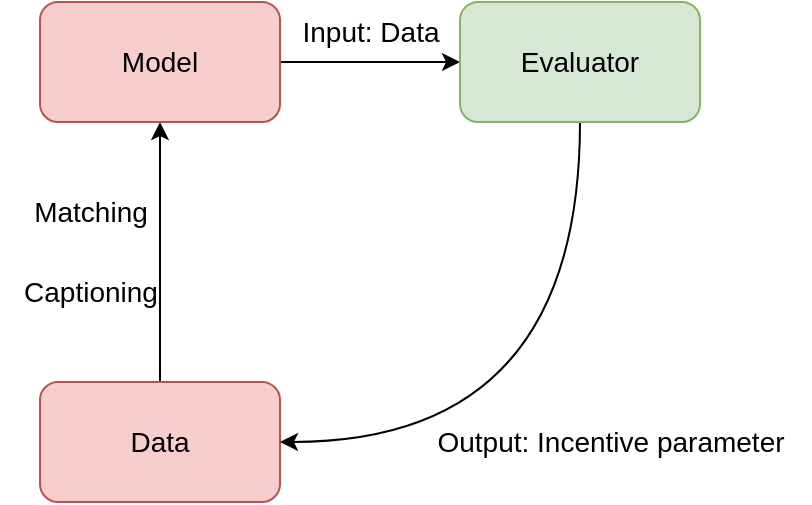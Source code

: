 <mxfile version="20.8.20" type="github">
  <diagram name="Page-1" id="81PzI7hiYP9P0uu7AQdv">
    <mxGraphModel dx="744" dy="419" grid="1" gridSize="10" guides="1" tooltips="1" connect="1" arrows="1" fold="1" page="1" pageScale="1" pageWidth="827" pageHeight="1169" math="0" shadow="0">
      <root>
        <mxCell id="0" />
        <mxCell id="1" parent="0" />
        <mxCell id="G0Rmt_5JlS5FrQioI-_1-4" style="edgeStyle=orthogonalEdgeStyle;rounded=0;orthogonalLoop=1;jettySize=auto;html=1;entryX=0.5;entryY=1;entryDx=0;entryDy=0;curved=1;fontSize=14;" edge="1" parent="1" source="G0Rmt_5JlS5FrQioI-_1-1" target="G0Rmt_5JlS5FrQioI-_1-2">
          <mxGeometry relative="1" as="geometry" />
        </mxCell>
        <mxCell id="G0Rmt_5JlS5FrQioI-_1-1" value="Data" style="rounded=1;whiteSpace=wrap;html=1;fillColor=#f8cecc;strokeColor=#b85450;fontSize=14;" vertex="1" parent="1">
          <mxGeometry x="160" y="470" width="120" height="60" as="geometry" />
        </mxCell>
        <mxCell id="G0Rmt_5JlS5FrQioI-_1-5" style="edgeStyle=orthogonalEdgeStyle;curved=1;rounded=0;orthogonalLoop=1;jettySize=auto;html=1;entryX=0;entryY=0.5;entryDx=0;entryDy=0;fontSize=14;" edge="1" parent="1" source="G0Rmt_5JlS5FrQioI-_1-2" target="G0Rmt_5JlS5FrQioI-_1-3">
          <mxGeometry relative="1" as="geometry" />
        </mxCell>
        <mxCell id="G0Rmt_5JlS5FrQioI-_1-2" value="Model" style="rounded=1;whiteSpace=wrap;html=1;fillColor=#f8cecc;strokeColor=#b85450;fontSize=14;" vertex="1" parent="1">
          <mxGeometry x="160" y="280" width="120" height="60" as="geometry" />
        </mxCell>
        <mxCell id="G0Rmt_5JlS5FrQioI-_1-6" style="edgeStyle=orthogonalEdgeStyle;curved=1;rounded=0;orthogonalLoop=1;jettySize=auto;html=1;entryX=1;entryY=0.5;entryDx=0;entryDy=0;exitX=0.5;exitY=1;exitDx=0;exitDy=0;fontSize=14;" edge="1" parent="1" source="G0Rmt_5JlS5FrQioI-_1-3" target="G0Rmt_5JlS5FrQioI-_1-1">
          <mxGeometry relative="1" as="geometry" />
        </mxCell>
        <mxCell id="G0Rmt_5JlS5FrQioI-_1-3" value="Evaluator" style="rounded=1;whiteSpace=wrap;html=1;fillColor=#d5e8d4;strokeColor=#82b366;fontSize=14;" vertex="1" parent="1">
          <mxGeometry x="370" y="280" width="120" height="60" as="geometry" />
        </mxCell>
        <mxCell id="G0Rmt_5JlS5FrQioI-_1-7" value="Captioning" style="text;html=1;align=center;verticalAlign=middle;resizable=0;points=[];autosize=1;strokeColor=none;fillColor=none;fontSize=14;" vertex="1" parent="1">
          <mxGeometry x="140" y="410" width="90" height="30" as="geometry" />
        </mxCell>
        <mxCell id="G0Rmt_5JlS5FrQioI-_1-8" value="Matching" style="text;html=1;align=center;verticalAlign=middle;resizable=0;points=[];autosize=1;strokeColor=none;fillColor=none;fontSize=14;" vertex="1" parent="1">
          <mxGeometry x="145" y="370" width="80" height="30" as="geometry" />
        </mxCell>
        <mxCell id="G0Rmt_5JlS5FrQioI-_1-10" value="Output: Incentive parameter" style="text;html=1;align=center;verticalAlign=middle;resizable=0;points=[];autosize=1;strokeColor=none;fillColor=none;fontSize=14;" vertex="1" parent="1">
          <mxGeometry x="345" y="485" width="200" height="30" as="geometry" />
        </mxCell>
        <mxCell id="G0Rmt_5JlS5FrQioI-_1-12" value="Input: Data" style="text;html=1;align=center;verticalAlign=middle;resizable=0;points=[];autosize=1;strokeColor=none;fillColor=none;fontSize=14;" vertex="1" parent="1">
          <mxGeometry x="280" y="280" width="90" height="30" as="geometry" />
        </mxCell>
      </root>
    </mxGraphModel>
  </diagram>
</mxfile>
